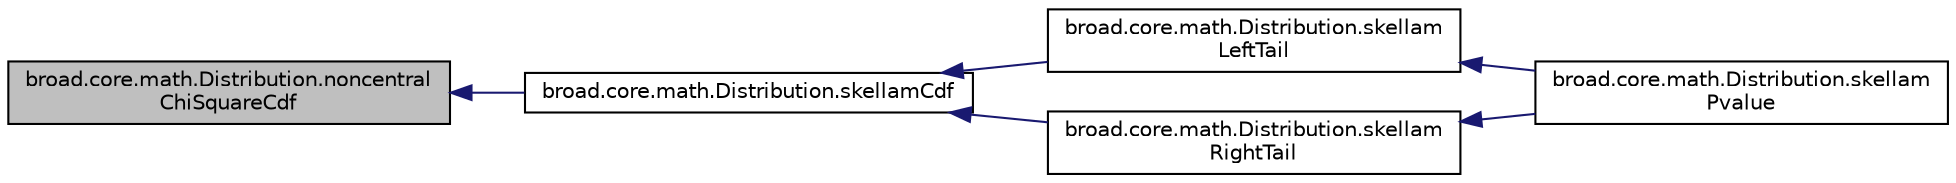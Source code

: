digraph "broad.core.math.Distribution.noncentralChiSquareCdf"
{
  edge [fontname="Helvetica",fontsize="10",labelfontname="Helvetica",labelfontsize="10"];
  node [fontname="Helvetica",fontsize="10",shape=record];
  rankdir="LR";
  Node1 [label="broad.core.math.Distribution.noncentral\lChiSquareCdf",height=0.2,width=0.4,color="black", fillcolor="grey75", style="filled" fontcolor="black"];
  Node1 -> Node2 [dir="back",color="midnightblue",fontsize="10",style="solid"];
  Node2 [label="broad.core.math.Distribution.skellamCdf",height=0.2,width=0.4,color="black", fillcolor="white", style="filled",URL="$classbroad_1_1core_1_1math_1_1_distribution.html#a73bea7f039165ac6fcf44985214db058"];
  Node2 -> Node3 [dir="back",color="midnightblue",fontsize="10",style="solid"];
  Node3 [label="broad.core.math.Distribution.skellam\lLeftTail",height=0.2,width=0.4,color="black", fillcolor="white", style="filled",URL="$classbroad_1_1core_1_1math_1_1_distribution.html#ac3e4c327184f1372573b3fb1234b24c6"];
  Node3 -> Node4 [dir="back",color="midnightblue",fontsize="10",style="solid"];
  Node4 [label="broad.core.math.Distribution.skellam\lPvalue",height=0.2,width=0.4,color="black", fillcolor="white", style="filled",URL="$classbroad_1_1core_1_1math_1_1_distribution.html#ac6aac09e8f8d9e5ba35e5f660f151170"];
  Node2 -> Node5 [dir="back",color="midnightblue",fontsize="10",style="solid"];
  Node5 [label="broad.core.math.Distribution.skellam\lRightTail",height=0.2,width=0.4,color="black", fillcolor="white", style="filled",URL="$classbroad_1_1core_1_1math_1_1_distribution.html#a7257c404df002835e41fa723963ca9db"];
  Node5 -> Node4 [dir="back",color="midnightblue",fontsize="10",style="solid"];
}
